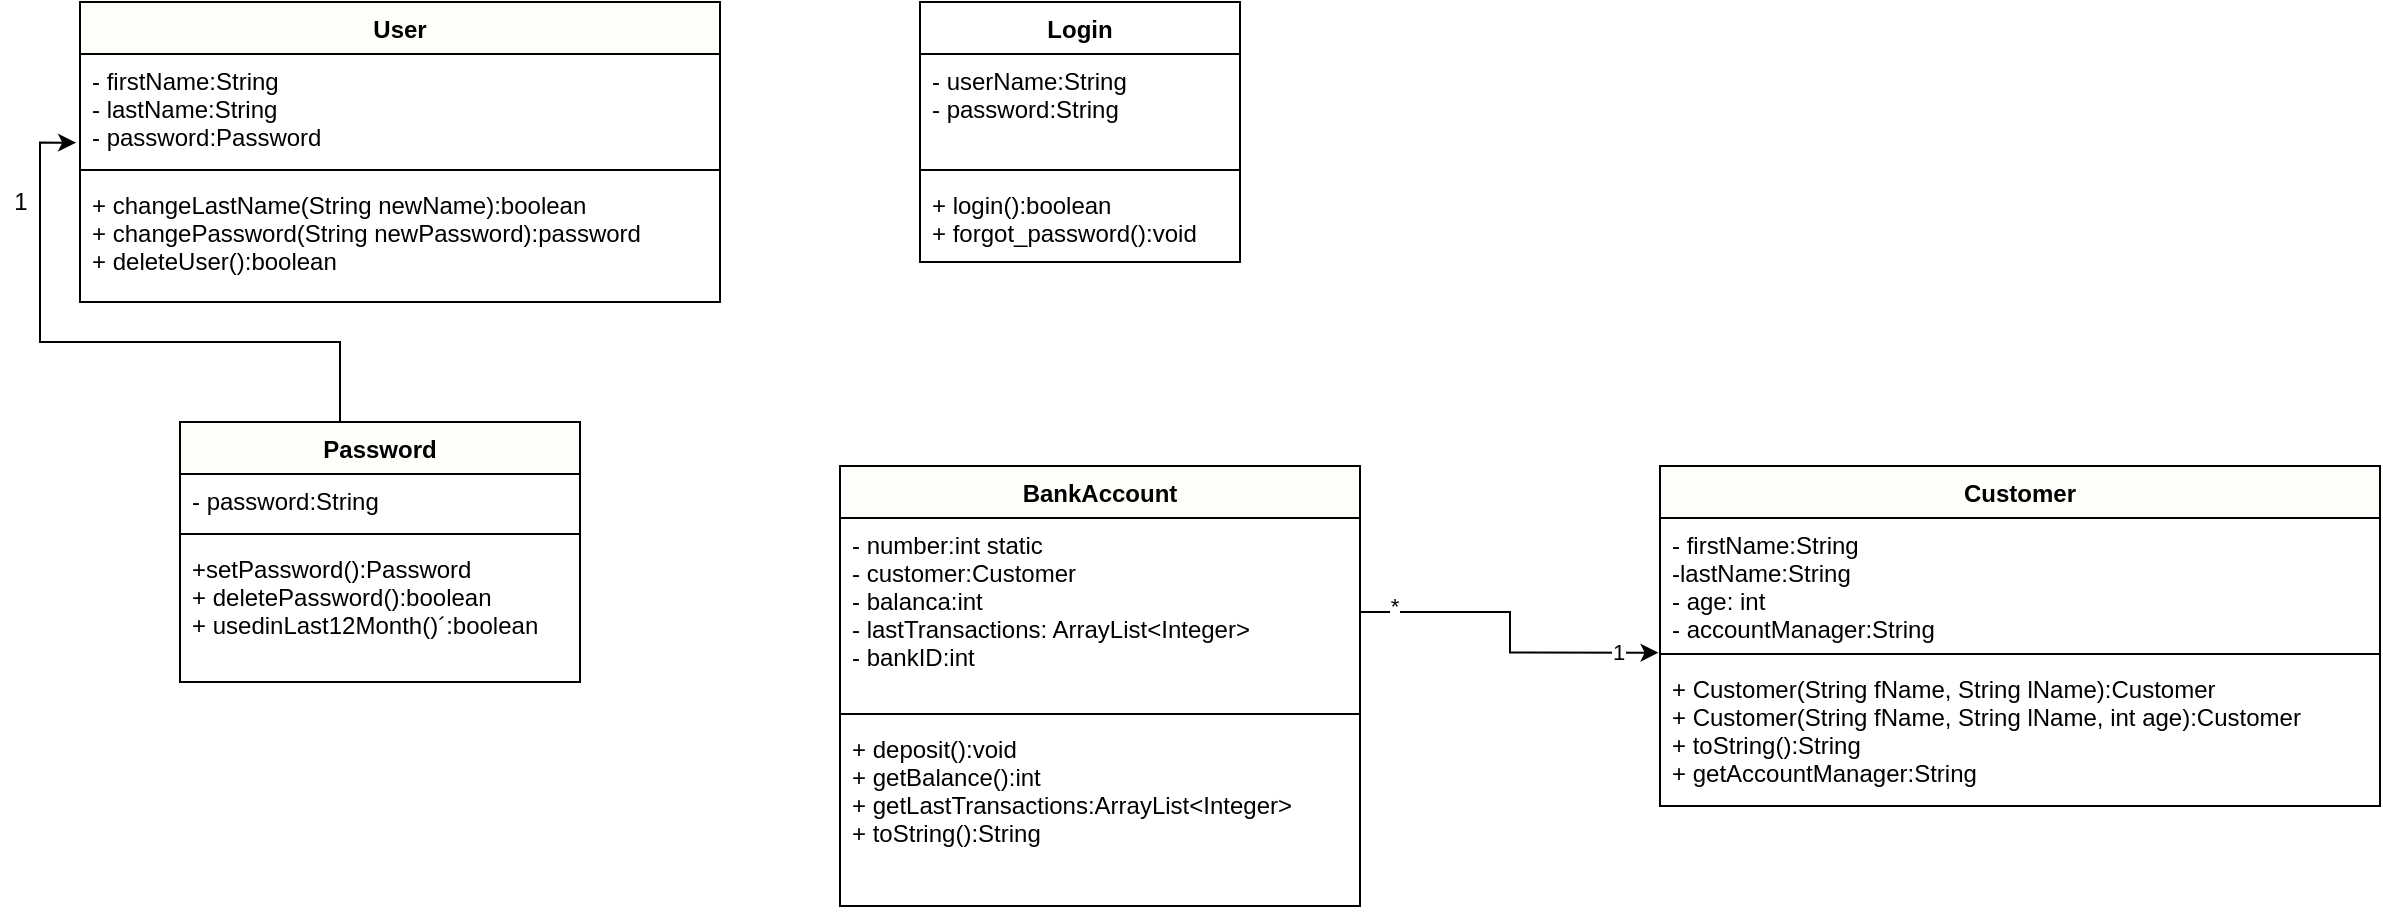 <mxfile version="14.5.8" type="github" pages="3">
  <diagram id="5WvE_TeE9GjP7bDvHqvS" name="Classes">
    <mxGraphModel dx="2199" dy="753" grid="1" gridSize="10" guides="1" tooltips="1" connect="1" arrows="1" fold="1" page="1" pageScale="1" pageWidth="827" pageHeight="1169" math="0" shadow="0">
      <root>
        <mxCell id="0" />
        <mxCell id="1" parent="0" />
        <mxCell id="yAYhWzeGtVgSM8NESJbi-16" value="Login" style="swimlane;fontStyle=1;align=center;verticalAlign=top;childLayout=stackLayout;horizontal=1;startSize=26;horizontalStack=0;resizeParent=1;resizeParentMax=0;resizeLast=0;collapsible=1;marginBottom=0;" vertex="1" parent="1">
          <mxGeometry x="450" y="200" width="160" height="130" as="geometry" />
        </mxCell>
        <mxCell id="yAYhWzeGtVgSM8NESJbi-17" value="- userName:String&#xa;- password:String" style="text;strokeColor=none;fillColor=none;align=left;verticalAlign=top;spacingLeft=4;spacingRight=4;overflow=hidden;rotatable=0;points=[[0,0.5],[1,0.5]];portConstraint=eastwest;" vertex="1" parent="yAYhWzeGtVgSM8NESJbi-16">
          <mxGeometry y="26" width="160" height="54" as="geometry" />
        </mxCell>
        <mxCell id="yAYhWzeGtVgSM8NESJbi-18" value="" style="line;strokeWidth=1;fillColor=none;align=left;verticalAlign=middle;spacingTop=-1;spacingLeft=3;spacingRight=3;rotatable=0;labelPosition=right;points=[];portConstraint=eastwest;" vertex="1" parent="yAYhWzeGtVgSM8NESJbi-16">
          <mxGeometry y="80" width="160" height="8" as="geometry" />
        </mxCell>
        <mxCell id="yAYhWzeGtVgSM8NESJbi-19" value="+ login():boolean&#xa;+ forgot_password():void&#xa;" style="text;strokeColor=none;fillColor=none;align=left;verticalAlign=top;spacingLeft=4;spacingRight=4;overflow=hidden;rotatable=0;points=[[0,0.5],[1,0.5]];portConstraint=eastwest;" vertex="1" parent="yAYhWzeGtVgSM8NESJbi-16">
          <mxGeometry y="88" width="160" height="42" as="geometry" />
        </mxCell>
        <mxCell id="Yq6aoSofiCBbfpdhKU_5-1" value="User" style="swimlane;fontStyle=1;align=center;verticalAlign=top;childLayout=stackLayout;horizontal=1;startSize=26;horizontalStack=0;resizeParent=1;resizeParentMax=0;resizeLast=0;collapsible=1;marginBottom=0;fillColor=#FEFFFA;" vertex="1" parent="1">
          <mxGeometry x="30" y="200" width="320" height="150" as="geometry" />
        </mxCell>
        <mxCell id="Yq6aoSofiCBbfpdhKU_5-2" value="- firstName:String&#xa;- lastName:String&#xa;- password:Password&#xa;" style="text;strokeColor=none;fillColor=none;align=left;verticalAlign=top;spacingLeft=4;spacingRight=4;overflow=hidden;rotatable=0;points=[[0,0.5],[1,0.5]];portConstraint=eastwest;" vertex="1" parent="Yq6aoSofiCBbfpdhKU_5-1">
          <mxGeometry y="26" width="320" height="54" as="geometry" />
        </mxCell>
        <mxCell id="Yq6aoSofiCBbfpdhKU_5-3" value="" style="line;strokeWidth=1;fillColor=none;align=left;verticalAlign=middle;spacingTop=-1;spacingLeft=3;spacingRight=3;rotatable=0;labelPosition=right;points=[];portConstraint=eastwest;" vertex="1" parent="Yq6aoSofiCBbfpdhKU_5-1">
          <mxGeometry y="80" width="320" height="8" as="geometry" />
        </mxCell>
        <mxCell id="Yq6aoSofiCBbfpdhKU_5-4" value="+ changeLastName(String newName):boolean&#xa;+ changePassword(String newPassword):password&#xa;+ deleteUser():boolean&#xa;&#xa;" style="text;strokeColor=none;fillColor=none;align=left;verticalAlign=top;spacingLeft=4;spacingRight=4;overflow=hidden;rotatable=0;points=[[0,0.5],[1,0.5]];portConstraint=eastwest;" vertex="1" parent="Yq6aoSofiCBbfpdhKU_5-1">
          <mxGeometry y="88" width="320" height="62" as="geometry" />
        </mxCell>
        <mxCell id="QmFmvsBYAUK9m0hf4N-G-6" style="edgeStyle=orthogonalEdgeStyle;rounded=0;orthogonalLoop=1;jettySize=auto;html=1;entryX=-0.006;entryY=0.821;entryDx=0;entryDy=0;entryPerimeter=0;" edge="1" parent="1" source="QmFmvsBYAUK9m0hf4N-G-2" target="Yq6aoSofiCBbfpdhKU_5-2">
          <mxGeometry relative="1" as="geometry">
            <Array as="points">
              <mxPoint x="160" y="370" />
              <mxPoint x="10" y="370" />
              <mxPoint x="10" y="270" />
            </Array>
          </mxGeometry>
        </mxCell>
        <mxCell id="QmFmvsBYAUK9m0hf4N-G-2" value="Password" style="swimlane;fontStyle=1;align=center;verticalAlign=top;childLayout=stackLayout;horizontal=1;startSize=26;horizontalStack=0;resizeParent=1;resizeParentMax=0;resizeLast=0;collapsible=1;marginBottom=0;fillColor=#FEFFFA;" vertex="1" parent="1">
          <mxGeometry x="80" y="410" width="200" height="130" as="geometry" />
        </mxCell>
        <mxCell id="QmFmvsBYAUK9m0hf4N-G-3" value="- password:String" style="text;strokeColor=none;fillColor=none;align=left;verticalAlign=top;spacingLeft=4;spacingRight=4;overflow=hidden;rotatable=0;points=[[0,0.5],[1,0.5]];portConstraint=eastwest;" vertex="1" parent="QmFmvsBYAUK9m0hf4N-G-2">
          <mxGeometry y="26" width="200" height="26" as="geometry" />
        </mxCell>
        <mxCell id="QmFmvsBYAUK9m0hf4N-G-4" value="" style="line;strokeWidth=1;fillColor=none;align=left;verticalAlign=middle;spacingTop=-1;spacingLeft=3;spacingRight=3;rotatable=0;labelPosition=right;points=[];portConstraint=eastwest;" vertex="1" parent="QmFmvsBYAUK9m0hf4N-G-2">
          <mxGeometry y="52" width="200" height="8" as="geometry" />
        </mxCell>
        <mxCell id="QmFmvsBYAUK9m0hf4N-G-5" value="+setPassword():Password&#xa;+ deletePassword():boolean&#xa;+ usedinLast12Month()´:boolean" style="text;strokeColor=none;fillColor=none;align=left;verticalAlign=top;spacingLeft=4;spacingRight=4;overflow=hidden;rotatable=0;points=[[0,0.5],[1,0.5]];portConstraint=eastwest;" vertex="1" parent="QmFmvsBYAUK9m0hf4N-G-2">
          <mxGeometry y="60" width="200" height="70" as="geometry" />
        </mxCell>
        <mxCell id="8Pk3aCnCF4FakZzgmtOB-1" value="1" style="text;html=1;align=center;verticalAlign=middle;resizable=0;points=[];autosize=1;strokeColor=none;" vertex="1" parent="1">
          <mxGeometry x="-10" y="290" width="20" height="20" as="geometry" />
        </mxCell>
        <mxCell id="8Pk3aCnCF4FakZzgmtOB-2" value="BankAccount" style="swimlane;fontStyle=1;align=center;verticalAlign=top;childLayout=stackLayout;horizontal=1;startSize=26;horizontalStack=0;resizeParent=1;resizeParentMax=0;resizeLast=0;collapsible=1;marginBottom=0;fillColor=#FEFFFA;" vertex="1" parent="1">
          <mxGeometry x="410" y="432" width="260" height="220" as="geometry" />
        </mxCell>
        <mxCell id="8Pk3aCnCF4FakZzgmtOB-3" value="- number:int static&#xa;- customer:Customer&#xa;- balanca:int&#xa;- lastTransactions: ArrayList&lt;Integer&gt;&#xa;- bankID:int&#xa;" style="text;strokeColor=none;fillColor=none;align=left;verticalAlign=top;spacingLeft=4;spacingRight=4;overflow=hidden;rotatable=0;points=[[0,0.5],[1,0.5]];portConstraint=eastwest;" vertex="1" parent="8Pk3aCnCF4FakZzgmtOB-2">
          <mxGeometry y="26" width="260" height="94" as="geometry" />
        </mxCell>
        <mxCell id="8Pk3aCnCF4FakZzgmtOB-4" value="" style="line;strokeWidth=1;fillColor=none;align=left;verticalAlign=middle;spacingTop=-1;spacingLeft=3;spacingRight=3;rotatable=0;labelPosition=right;points=[];portConstraint=eastwest;" vertex="1" parent="8Pk3aCnCF4FakZzgmtOB-2">
          <mxGeometry y="120" width="260" height="8" as="geometry" />
        </mxCell>
        <mxCell id="8Pk3aCnCF4FakZzgmtOB-5" value="+ deposit():void&#xa;+ getBalance():int&#xa;+ getLastTransactions:ArrayList&lt;Integer&gt;&#xa;+ toString():String&#xa;" style="text;strokeColor=none;fillColor=none;align=left;verticalAlign=top;spacingLeft=4;spacingRight=4;overflow=hidden;rotatable=0;points=[[0,0.5],[1,0.5]];portConstraint=eastwest;" vertex="1" parent="8Pk3aCnCF4FakZzgmtOB-2">
          <mxGeometry y="128" width="260" height="92" as="geometry" />
        </mxCell>
        <mxCell id="8Pk3aCnCF4FakZzgmtOB-6" value="Customer" style="swimlane;fontStyle=1;align=center;verticalAlign=top;childLayout=stackLayout;horizontal=1;startSize=26;horizontalStack=0;resizeParent=1;resizeParentMax=0;resizeLast=0;collapsible=1;marginBottom=0;fillColor=#FEFFFA;" vertex="1" parent="1">
          <mxGeometry x="820" y="432" width="360" height="170" as="geometry" />
        </mxCell>
        <mxCell id="8Pk3aCnCF4FakZzgmtOB-7" value="- firstName:String&#xa;-lastName:String&#xa;- age: int&#xa;- accountManager:String&#xa;" style="text;strokeColor=none;fillColor=none;align=left;verticalAlign=top;spacingLeft=4;spacingRight=4;overflow=hidden;rotatable=0;points=[[0,0.5],[1,0.5]];portConstraint=eastwest;" vertex="1" parent="8Pk3aCnCF4FakZzgmtOB-6">
          <mxGeometry y="26" width="360" height="64" as="geometry" />
        </mxCell>
        <mxCell id="8Pk3aCnCF4FakZzgmtOB-8" value="" style="line;strokeWidth=1;fillColor=none;align=left;verticalAlign=middle;spacingTop=-1;spacingLeft=3;spacingRight=3;rotatable=0;labelPosition=right;points=[];portConstraint=eastwest;" vertex="1" parent="8Pk3aCnCF4FakZzgmtOB-6">
          <mxGeometry y="90" width="360" height="8" as="geometry" />
        </mxCell>
        <mxCell id="8Pk3aCnCF4FakZzgmtOB-9" value="+ Customer(String fName, String lName):Customer&#xa;+ Customer(String fName, String lName, int age):Customer&#xa;+ toString():String&#xa;+ getAccountManager:String&#xa;" style="text;strokeColor=none;fillColor=none;align=left;verticalAlign=top;spacingLeft=4;spacingRight=4;overflow=hidden;rotatable=0;points=[[0,0.5],[1,0.5]];portConstraint=eastwest;" vertex="1" parent="8Pk3aCnCF4FakZzgmtOB-6">
          <mxGeometry y="98" width="360" height="72" as="geometry" />
        </mxCell>
        <mxCell id="8Pk3aCnCF4FakZzgmtOB-10" style="edgeStyle=orthogonalEdgeStyle;rounded=0;orthogonalLoop=1;jettySize=auto;html=1;entryX=-0.002;entryY=1.052;entryDx=0;entryDy=0;entryPerimeter=0;" edge="1" parent="1" source="8Pk3aCnCF4FakZzgmtOB-3" target="8Pk3aCnCF4FakZzgmtOB-7">
          <mxGeometry relative="1" as="geometry" />
        </mxCell>
        <mxCell id="8Pk3aCnCF4FakZzgmtOB-11" value="1" style="edgeLabel;html=1;align=center;verticalAlign=middle;resizable=0;points=[];" vertex="1" connectable="0" parent="8Pk3aCnCF4FakZzgmtOB-10">
          <mxGeometry x="0.763" y="1" relative="1" as="geometry">
            <mxPoint as="offset" />
          </mxGeometry>
        </mxCell>
        <mxCell id="8Pk3aCnCF4FakZzgmtOB-12" value="*" style="edgeLabel;html=1;align=center;verticalAlign=middle;resizable=0;points=[];" vertex="1" connectable="0" parent="8Pk3aCnCF4FakZzgmtOB-10">
          <mxGeometry x="-0.803" y="3" relative="1" as="geometry">
            <mxPoint as="offset" />
          </mxGeometry>
        </mxCell>
      </root>
    </mxGraphModel>
  </diagram>
  <diagram id="vHmOPJeJbX0OVW7oPPSt" name="Use Case">
    <mxGraphModel dx="1372" dy="753" grid="1" gridSize="10" guides="1" tooltips="1" connect="1" arrows="1" fold="1" page="1" pageScale="1" pageWidth="827" pageHeight="1169" math="0" shadow="0">
      <root>
        <mxCell id="63PPgOzyXpiEod-4MCjg-0" />
        <mxCell id="63PPgOzyXpiEod-4MCjg-1" parent="63PPgOzyXpiEod-4MCjg-0" />
        <mxCell id="md37uZJamLbwJpJN7hos-7" style="edgeStyle=orthogonalEdgeStyle;rounded=0;orthogonalLoop=1;jettySize=auto;html=1;" edge="1" parent="63PPgOzyXpiEod-4MCjg-1" source="nu3Nz8jD-Tqhlq5qlsEE-3" target="md37uZJamLbwJpJN7hos-6">
          <mxGeometry relative="1" as="geometry" />
        </mxCell>
        <mxCell id="nu3Nz8jD-Tqhlq5qlsEE-3" value="User" style="shape=umlActor;verticalLabelPosition=bottom;verticalAlign=top;html=1;" vertex="1" parent="63PPgOzyXpiEod-4MCjg-1">
          <mxGeometry x="60" y="360" width="60" height="120" as="geometry" />
        </mxCell>
        <mxCell id="md37uZJamLbwJpJN7hos-9" style="edgeStyle=orthogonalEdgeStyle;rounded=0;orthogonalLoop=1;jettySize=auto;html=1;" edge="1" parent="63PPgOzyXpiEod-4MCjg-1" source="md37uZJamLbwJpJN7hos-6">
          <mxGeometry relative="1" as="geometry">
            <mxPoint x="360" y="420" as="targetPoint" />
          </mxGeometry>
        </mxCell>
        <mxCell id="md37uZJamLbwJpJN7hos-6" value="Login" style="strokeWidth=2;html=1;shape=mxgraph.flowchart.terminator;whiteSpace=wrap;fillColor=#FEFFFA;" vertex="1" parent="63PPgOzyXpiEod-4MCjg-1">
          <mxGeometry x="200" y="395" width="120" height="50" as="geometry" />
        </mxCell>
        <mxCell id="md37uZJamLbwJpJN7hos-21" style="edgeStyle=orthogonalEdgeStyle;rounded=0;orthogonalLoop=1;jettySize=auto;html=1;entryX=0;entryY=0.5;entryDx=0;entryDy=0;entryPerimeter=0;" edge="1" parent="63PPgOzyXpiEod-4MCjg-1" source="md37uZJamLbwJpJN7hos-8" target="md37uZJamLbwJpJN7hos-20">
          <mxGeometry relative="1" as="geometry" />
        </mxCell>
        <mxCell id="md37uZJamLbwJpJN7hos-8" value="ViewCustomer Data" style="strokeWidth=2;html=1;shape=mxgraph.flowchart.start_1;whiteSpace=wrap;fillColor=#FEFFFA;" vertex="1" parent="63PPgOzyXpiEod-4MCjg-1">
          <mxGeometry x="550" y="260" width="150" height="60" as="geometry" />
        </mxCell>
        <mxCell id="md37uZJamLbwJpJN7hos-11" style="edgeStyle=orthogonalEdgeStyle;rounded=0;orthogonalLoop=1;jettySize=auto;html=1;entryX=0;entryY=0.5;entryDx=0;entryDy=0;entryPerimeter=0;" edge="1" parent="63PPgOzyXpiEod-4MCjg-1" source="md37uZJamLbwJpJN7hos-10" target="md37uZJamLbwJpJN7hos-8">
          <mxGeometry relative="1" as="geometry" />
        </mxCell>
        <mxCell id="md37uZJamLbwJpJN7hos-13" style="edgeStyle=orthogonalEdgeStyle;rounded=0;orthogonalLoop=1;jettySize=auto;html=1;entryX=0;entryY=0.5;entryDx=0;entryDy=0;entryPerimeter=0;" edge="1" parent="63PPgOzyXpiEod-4MCjg-1" source="md37uZJamLbwJpJN7hos-10" target="md37uZJamLbwJpJN7hos-12">
          <mxGeometry relative="1" as="geometry" />
        </mxCell>
        <mxCell id="md37uZJamLbwJpJN7hos-15" style="edgeStyle=orthogonalEdgeStyle;rounded=0;orthogonalLoop=1;jettySize=auto;html=1;" edge="1" parent="63PPgOzyXpiEod-4MCjg-1" source="md37uZJamLbwJpJN7hos-10" target="md37uZJamLbwJpJN7hos-14">
          <mxGeometry relative="1" as="geometry" />
        </mxCell>
        <mxCell id="md37uZJamLbwJpJN7hos-17" style="edgeStyle=orthogonalEdgeStyle;rounded=0;orthogonalLoop=1;jettySize=auto;html=1;" edge="1" parent="63PPgOzyXpiEod-4MCjg-1" source="md37uZJamLbwJpJN7hos-10" target="md37uZJamLbwJpJN7hos-16">
          <mxGeometry relative="1" as="geometry" />
        </mxCell>
        <mxCell id="md37uZJamLbwJpJN7hos-19" style="edgeStyle=orthogonalEdgeStyle;rounded=0;orthogonalLoop=1;jettySize=auto;html=1;entryX=0;entryY=0.5;entryDx=0;entryDy=0;entryPerimeter=0;" edge="1" parent="63PPgOzyXpiEod-4MCjg-1" source="md37uZJamLbwJpJN7hos-10" target="md37uZJamLbwJpJN7hos-18">
          <mxGeometry relative="1" as="geometry" />
        </mxCell>
        <mxCell id="md37uZJamLbwJpJN7hos-24" style="edgeStyle=orthogonalEdgeStyle;rounded=0;orthogonalLoop=1;jettySize=auto;html=1;entryX=0;entryY=0.5;entryDx=0;entryDy=0;entryPerimeter=0;" edge="1" parent="63PPgOzyXpiEod-4MCjg-1" source="md37uZJamLbwJpJN7hos-10" target="md37uZJamLbwJpJN7hos-23">
          <mxGeometry relative="1" as="geometry" />
        </mxCell>
        <mxCell id="md37uZJamLbwJpJN7hos-32" style="edgeStyle=orthogonalEdgeStyle;rounded=0;orthogonalLoop=1;jettySize=auto;html=1;entryX=0;entryY=0.5;entryDx=0;entryDy=0;entryPerimeter=0;" edge="1" parent="63PPgOzyXpiEod-4MCjg-1" source="md37uZJamLbwJpJN7hos-10" target="md37uZJamLbwJpJN7hos-30">
          <mxGeometry relative="1" as="geometry" />
        </mxCell>
        <mxCell id="md37uZJamLbwJpJN7hos-10" value="Main Menu" style="strokeWidth=2;html=1;shape=mxgraph.flowchart.terminator;whiteSpace=wrap;fillColor=#FEFFFA;" vertex="1" parent="63PPgOzyXpiEod-4MCjg-1">
          <mxGeometry x="360" y="395" width="120" height="50" as="geometry" />
        </mxCell>
        <mxCell id="md37uZJamLbwJpJN7hos-22" style="edgeStyle=orthogonalEdgeStyle;rounded=0;orthogonalLoop=1;jettySize=auto;html=1;entryX=0;entryY=0.5;entryDx=0;entryDy=0;entryPerimeter=0;" edge="1" parent="63PPgOzyXpiEod-4MCjg-1" source="md37uZJamLbwJpJN7hos-12" target="md37uZJamLbwJpJN7hos-20">
          <mxGeometry relative="1" as="geometry" />
        </mxCell>
        <mxCell id="md37uZJamLbwJpJN7hos-12" value="Search for Customer" style="strokeWidth=2;html=1;shape=mxgraph.flowchart.start_1;whiteSpace=wrap;fillColor=#FEFFFA;" vertex="1" parent="63PPgOzyXpiEod-4MCjg-1">
          <mxGeometry x="550" y="170" width="150" height="60" as="geometry" />
        </mxCell>
        <mxCell id="md37uZJamLbwJpJN7hos-14" value="Transfer Money (intern)" style="strokeWidth=2;html=1;shape=mxgraph.flowchart.start_1;whiteSpace=wrap;fillColor=#FEFFFA;" vertex="1" parent="63PPgOzyXpiEod-4MCjg-1">
          <mxGeometry x="550" y="350" width="150" height="60" as="geometry" />
        </mxCell>
        <mxCell id="md37uZJamLbwJpJN7hos-16" value="Transfer Money (extern)" style="strokeWidth=2;html=1;shape=mxgraph.flowchart.start_1;whiteSpace=wrap;fillColor=#FEFFFA;" vertex="1" parent="63PPgOzyXpiEod-4MCjg-1">
          <mxGeometry x="550" y="440" width="150" height="60" as="geometry" />
        </mxCell>
        <mxCell id="md37uZJamLbwJpJN7hos-18" value="Cash Deposit" style="strokeWidth=2;html=1;shape=mxgraph.flowchart.start_1;whiteSpace=wrap;fillColor=#FEFFFA;" vertex="1" parent="63PPgOzyXpiEod-4MCjg-1">
          <mxGeometry x="550" y="520" width="150" height="60" as="geometry" />
        </mxCell>
        <mxCell id="md37uZJamLbwJpJN7hos-20" value="Edit Customer Data" style="strokeWidth=2;html=1;shape=mxgraph.flowchart.start_1;whiteSpace=wrap;fillColor=#FEFFFA;" vertex="1" parent="63PPgOzyXpiEod-4MCjg-1">
          <mxGeometry x="770" y="260" width="150" height="60" as="geometry" />
        </mxCell>
        <mxCell id="md37uZJamLbwJpJN7hos-25" style="edgeStyle=orthogonalEdgeStyle;rounded=0;orthogonalLoop=1;jettySize=auto;html=1;" edge="1" parent="63PPgOzyXpiEod-4MCjg-1" source="md37uZJamLbwJpJN7hos-23">
          <mxGeometry relative="1" as="geometry">
            <mxPoint x="780" y="130" as="targetPoint" />
          </mxGeometry>
        </mxCell>
        <mxCell id="md37uZJamLbwJpJN7hos-23" value="New Customer" style="strokeWidth=2;html=1;shape=mxgraph.flowchart.start_1;whiteSpace=wrap;fillColor=#FEFFFA;" vertex="1" parent="63PPgOzyXpiEod-4MCjg-1">
          <mxGeometry x="550" y="100" width="150" height="60" as="geometry" />
        </mxCell>
        <mxCell id="md37uZJamLbwJpJN7hos-27" style="edgeStyle=orthogonalEdgeStyle;rounded=0;orthogonalLoop=1;jettySize=auto;html=1;" edge="1" parent="63PPgOzyXpiEod-4MCjg-1" source="md37uZJamLbwJpJN7hos-26">
          <mxGeometry relative="1" as="geometry">
            <mxPoint x="1000" y="130" as="targetPoint" />
          </mxGeometry>
        </mxCell>
        <mxCell id="md37uZJamLbwJpJN7hos-26" value="Enter Customer Data" style="strokeWidth=2;html=1;shape=mxgraph.flowchart.start_1;whiteSpace=wrap;fillColor=#FEFFFA;" vertex="1" parent="63PPgOzyXpiEod-4MCjg-1">
          <mxGeometry x="780" y="100" width="150" height="60" as="geometry" />
        </mxCell>
        <mxCell id="md37uZJamLbwJpJN7hos-28" value="Print Contract &amp;amp; other Documents" style="strokeWidth=2;html=1;shape=mxgraph.flowchart.start_1;whiteSpace=wrap;fillColor=#FEFFFA;" vertex="1" parent="63PPgOzyXpiEod-4MCjg-1">
          <mxGeometry x="1000" y="100" width="150" height="60" as="geometry" />
        </mxCell>
        <mxCell id="md37uZJamLbwJpJN7hos-30" value="Log Out" style="strokeWidth=2;html=1;shape=mxgraph.flowchart.start_1;whiteSpace=wrap;fillColor=#FEFFFA;" vertex="1" parent="63PPgOzyXpiEod-4MCjg-1">
          <mxGeometry x="550" y="600" width="150" height="60" as="geometry" />
        </mxCell>
      </root>
    </mxGraphModel>
  </diagram>
  <diagram id="DcLejKhkZ5VSy4MfH_Nx" name="Activity Diagram">
    <mxGraphModel dx="1646" dy="904" grid="1" gridSize="10" guides="1" tooltips="1" connect="1" arrows="1" fold="1" page="1" pageScale="1" pageWidth="827" pageHeight="1169" math="0" shadow="0">
      <root>
        <mxCell id="JrlfqNM0wIshlYVjzitG-0" />
        <mxCell id="JrlfqNM0wIshlYVjzitG-1" parent="JrlfqNM0wIshlYVjzitG-0" />
      </root>
    </mxGraphModel>
  </diagram>
</mxfile>
